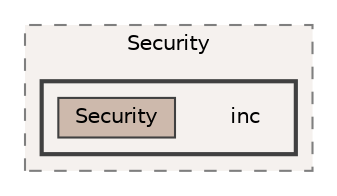 digraph "/run/media/null/Lepton/Security/inc"
{
 // LATEX_PDF_SIZE
  bgcolor="transparent";
  edge [fontname=Helvetica,fontsize=10,labelfontname=Helvetica,labelfontsize=10];
  node [fontname=Helvetica,fontsize=10,shape=box,height=0.2,width=0.4];
  compound=true
  subgraph clusterdir_ac7d54f39fc9e161fbbe02608cda26f1 {
    graph [ bgcolor="#f5f1ee", pencolor="grey50", label="Security", fontname=Helvetica,fontsize=10 style="filled,dashed", URL="dir_ac7d54f39fc9e161fbbe02608cda26f1.html",tooltip=""]
  subgraph clusterdir_7f4a9ea00febb0011162a4ff9e87b1fe {
    graph [ bgcolor="#f5f1ee", pencolor="grey25", label="", fontname=Helvetica,fontsize=10 style="filled,bold", URL="dir_7f4a9ea00febb0011162a4ff9e87b1fe.html",tooltip=""]
    dir_7f4a9ea00febb0011162a4ff9e87b1fe [shape=plaintext, label="inc"];
  dir_14a7656e72ae3bd06a53adc797c64c87 [label="Security", fillcolor="#cdb9ac", color="grey25", style="filled", URL="dir_14a7656e72ae3bd06a53adc797c64c87.html",tooltip=""];
  }
  }
}
